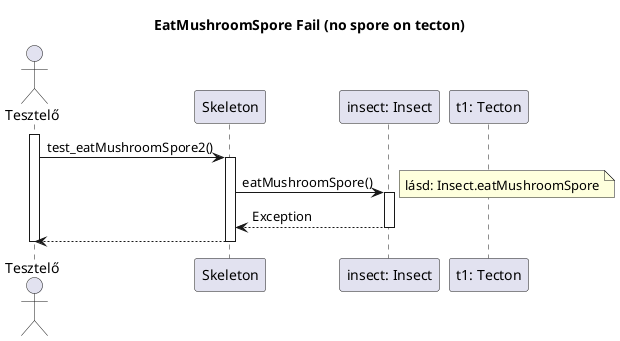 @startuml test_eatMushroomSpore2

title EatMushroomSpore Fail (no spore on tecton)

actor "Tesztelő" as t
participant "Skeleton" as ske
participant "insect: Insect" as i
participant "t1: Tecton" as t1

activate t

t -> ske: test_eatMushroomSpore2()
activate ske

	ske -> i: eatMushroomSpore()
	activate i
	note right: lásd: Insect.eatMushroomSpore

	ske <-- i: Exception
	deactivate i

t <-- ske
deactivate ske

deactivate t

@enduml